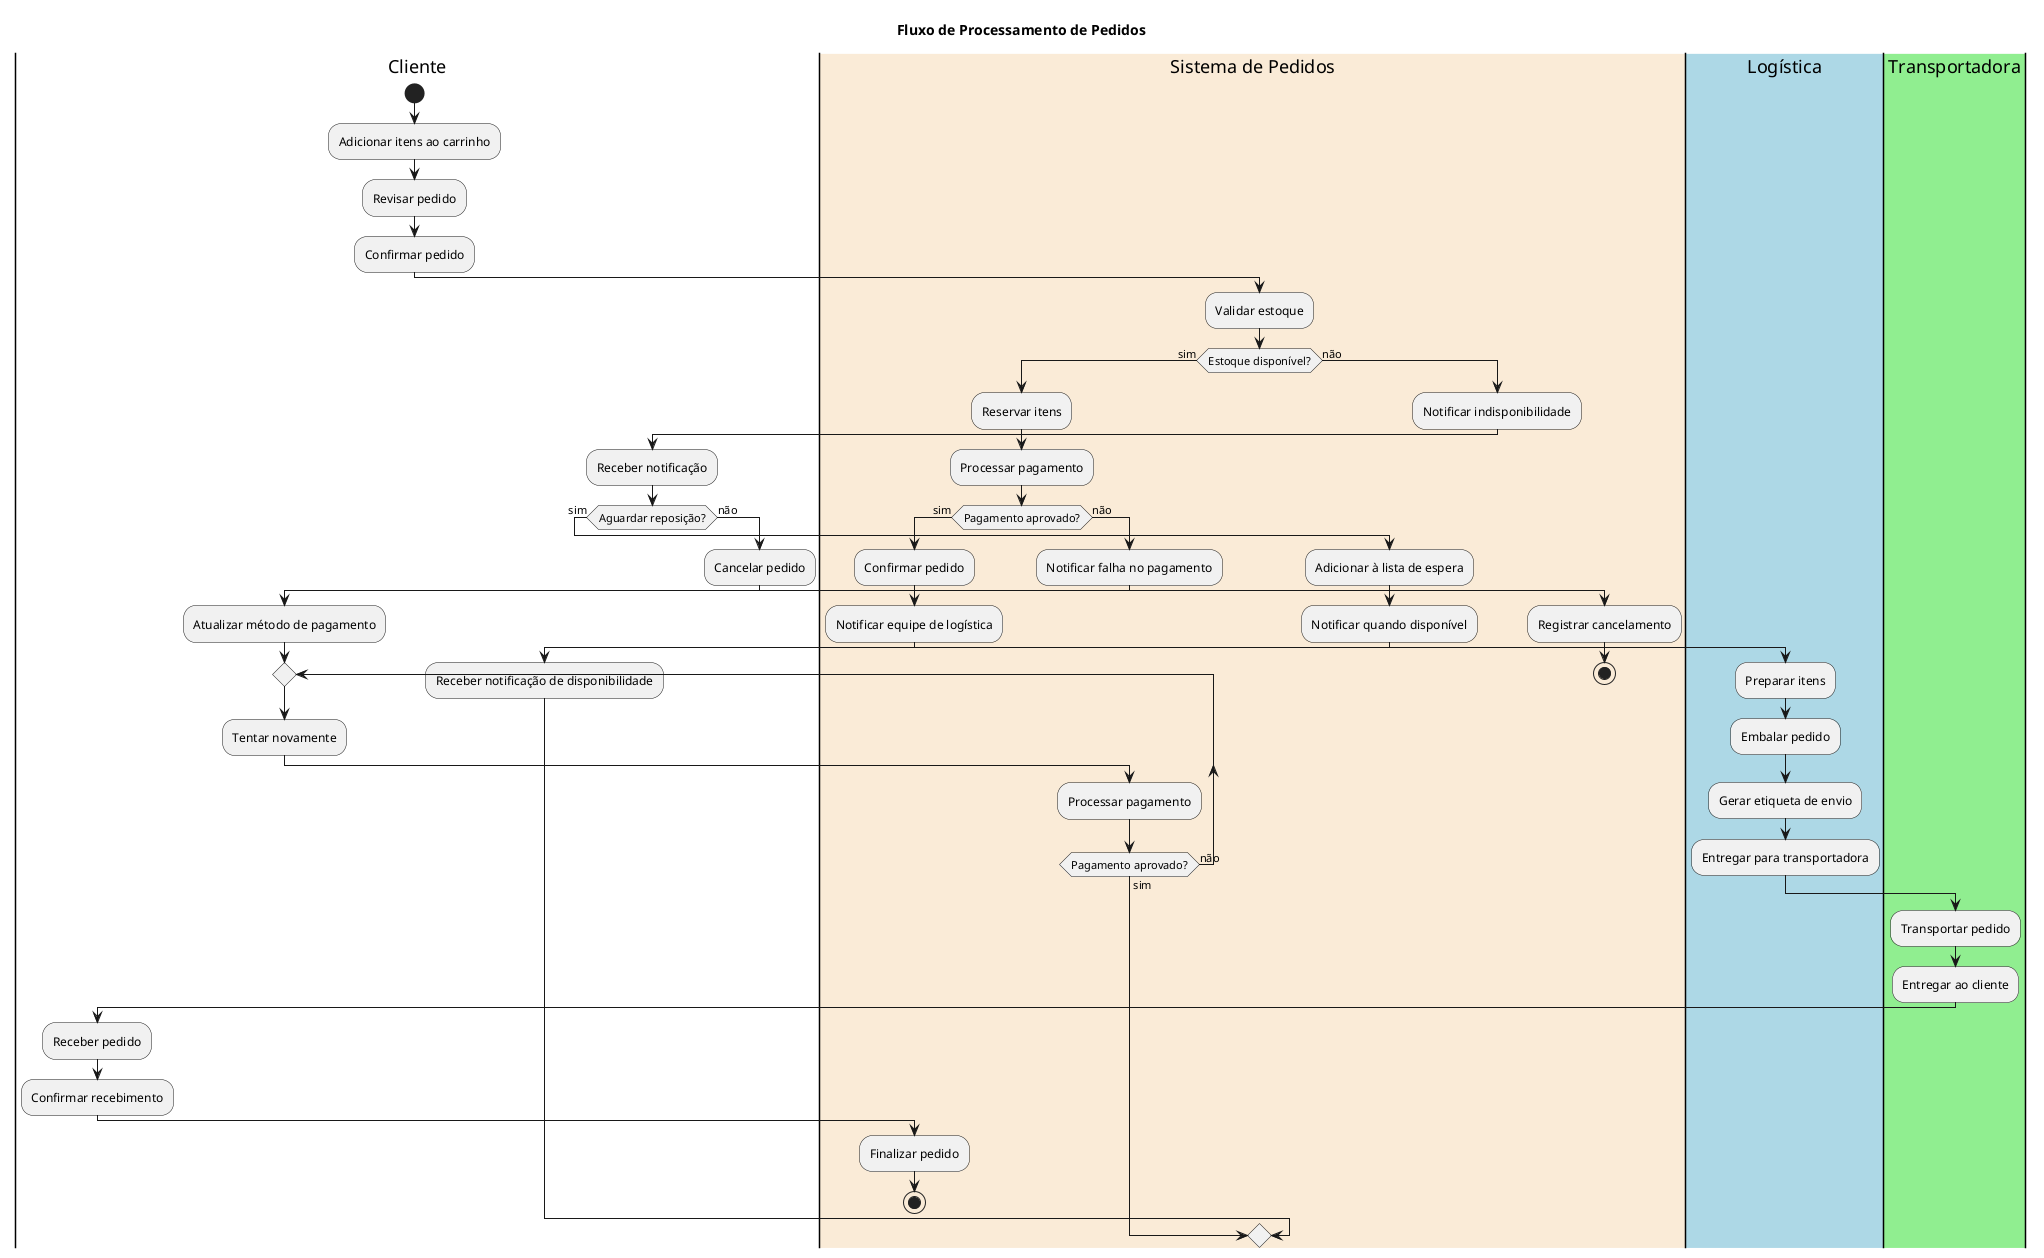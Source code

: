 @startuml Activity Diagram Example
title Fluxo de Processamento de Pedidos

|Cliente|
start
:Adicionar itens ao carrinho;
:Revisar pedido;
:Confirmar pedido;
|#AntiqueWhite|Sistema de Pedidos|
:Validar estoque;

if (Estoque disponível?) then (sim)
  :Reservar itens;
  :Processar pagamento;
  
  if (Pagamento aprovado?) then (sim)
    :Confirmar pedido;
    :Notificar equipe de logística;
    |#LightBlue|Logística|
    :Preparar itens;
    :Embalar pedido;
    :Gerar etiqueta de envio;
    :Entregar para transportadora;
    |#LightGreen|Transportadora|
    :Transportar pedido;
    :Entregar ao cliente;
    |Cliente|
    :Receber pedido;
    :Confirmar recebimento;
    |#AntiqueWhite|Sistema de Pedidos|
    :Finalizar pedido;
    stop
  else (não)
    :Notificar falha no pagamento;
    |Cliente|
    :Atualizar método de pagamento;
    repeat
    :Tentar novamente;
    |#AntiqueWhite|Sistema de Pedidos|
    :Processar pagamento;
    repeat while (Pagamento aprovado?) is (não) not (sim)
    ->sim;
  endif
else (não)
  :Notificar indisponibilidade;
  |Cliente|
  :Receber notificação;
  if (Aguardar reposição?) then (sim)
    |#AntiqueWhite|Sistema de Pedidos|
    :Adicionar à lista de espera;
    :Notificar quando disponível;
    |Cliente|
    :Receber notificação de disponibilidade;
    ->Confirmar pedido;
  else (não)
    :Cancelar pedido;
    |#AntiqueWhite|Sistema de Pedidos|
    :Registrar cancelamento;
    stop
  endif
endif

@enduml
